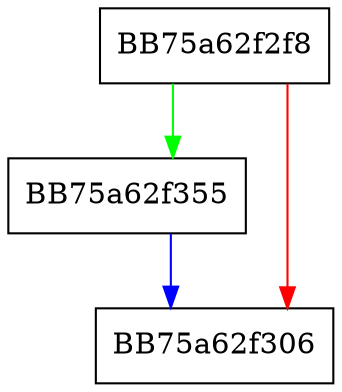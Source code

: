 digraph FileDataToAttributes {
  node [shape="box"];
  graph [splines=ortho];
  BB75a62f2f8 -> BB75a62f355 [color="green"];
  BB75a62f2f8 -> BB75a62f306 [color="red"];
  BB75a62f355 -> BB75a62f306 [color="blue"];
}